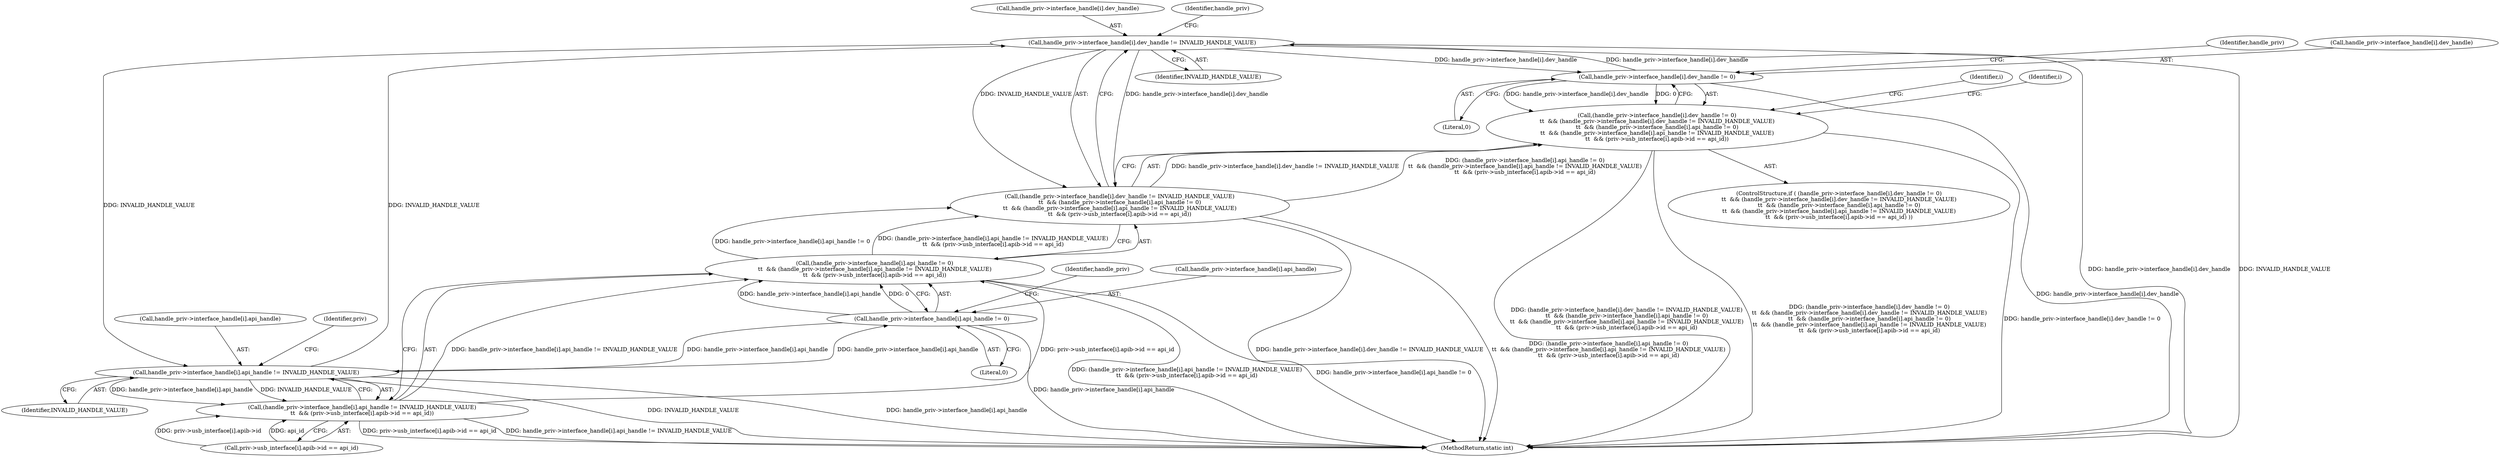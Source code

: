 digraph "0_Chrome_ac149a8d4371c0e01e0934fdd57b09e86f96b5b9_12@array" {
"1000153" [label="(Call,handle_priv->interface_handle[i].dev_handle != INVALID_HANDLE_VALUE)"];
"1000143" [label="(Call,handle_priv->interface_handle[i].dev_handle != 0)"];
"1000153" [label="(Call,handle_priv->interface_handle[i].dev_handle != INVALID_HANDLE_VALUE)"];
"1000173" [label="(Call,handle_priv->interface_handle[i].api_handle != INVALID_HANDLE_VALUE)"];
"1000163" [label="(Call,handle_priv->interface_handle[i].api_handle != 0)"];
"1000142" [label="(Call,(handle_priv->interface_handle[i].dev_handle != 0)\n\t\t  && (handle_priv->interface_handle[i].dev_handle != INVALID_HANDLE_VALUE)\n\t\t  && (handle_priv->interface_handle[i].api_handle != 0)\n\t\t  && (handle_priv->interface_handle[i].api_handle != INVALID_HANDLE_VALUE)\n\t\t  && (priv->usb_interface[i].apib->id == api_id))"];
"1000152" [label="(Call,(handle_priv->interface_handle[i].dev_handle != INVALID_HANDLE_VALUE)\n\t\t  && (handle_priv->interface_handle[i].api_handle != 0)\n\t\t  && (handle_priv->interface_handle[i].api_handle != INVALID_HANDLE_VALUE)\n\t\t  && (priv->usb_interface[i].apib->id == api_id))"];
"1000162" [label="(Call,(handle_priv->interface_handle[i].api_handle != 0)\n\t\t  && (handle_priv->interface_handle[i].api_handle != INVALID_HANDLE_VALUE)\n\t\t  && (priv->usb_interface[i].apib->id == api_id))"];
"1000172" [label="(Call,(handle_priv->interface_handle[i].api_handle != INVALID_HANDLE_VALUE)\n\t\t  && (priv->usb_interface[i].apib->id == api_id))"];
"1000173" [label="(Call,handle_priv->interface_handle[i].api_handle != INVALID_HANDLE_VALUE)"];
"1000143" [label="(Call,handle_priv->interface_handle[i].dev_handle != 0)"];
"1000161" [label="(Identifier,INVALID_HANDLE_VALUE)"];
"1000177" [label="(Identifier,handle_priv)"];
"1000141" [label="(ControlStructure,if ( (handle_priv->interface_handle[i].dev_handle != 0)\n\t\t  && (handle_priv->interface_handle[i].dev_handle != INVALID_HANDLE_VALUE)\n\t\t  && (handle_priv->interface_handle[i].api_handle != 0)\n\t\t  && (handle_priv->interface_handle[i].api_handle != INVALID_HANDLE_VALUE)\n\t\t  && (priv->usb_interface[i].apib->id == api_id) ))"];
"1000195" [label="(Identifier,i)"];
"1000152" [label="(Call,(handle_priv->interface_handle[i].dev_handle != INVALID_HANDLE_VALUE)\n\t\t  && (handle_priv->interface_handle[i].api_handle != 0)\n\t\t  && (handle_priv->interface_handle[i].api_handle != INVALID_HANDLE_VALUE)\n\t\t  && (priv->usb_interface[i].apib->id == api_id))"];
"1000164" [label="(Call,handle_priv->interface_handle[i].api_handle)"];
"1000174" [label="(Call,handle_priv->interface_handle[i].api_handle)"];
"1000182" [label="(Call,priv->usb_interface[i].apib->id == api_id)"];
"1000142" [label="(Call,(handle_priv->interface_handle[i].dev_handle != 0)\n\t\t  && (handle_priv->interface_handle[i].dev_handle != INVALID_HANDLE_VALUE)\n\t\t  && (handle_priv->interface_handle[i].api_handle != 0)\n\t\t  && (handle_priv->interface_handle[i].api_handle != INVALID_HANDLE_VALUE)\n\t\t  && (priv->usb_interface[i].apib->id == api_id))"];
"1000162" [label="(Call,(handle_priv->interface_handle[i].api_handle != 0)\n\t\t  && (handle_priv->interface_handle[i].api_handle != INVALID_HANDLE_VALUE)\n\t\t  && (priv->usb_interface[i].apib->id == api_id))"];
"1000187" [label="(Identifier,priv)"];
"1000171" [label="(Literal,0)"];
"1000157" [label="(Identifier,handle_priv)"];
"1000144" [label="(Call,handle_priv->interface_handle[i].dev_handle)"];
"1000199" [label="(MethodReturn,static int)"];
"1000139" [label="(Identifier,i)"];
"1000163" [label="(Call,handle_priv->interface_handle[i].api_handle != 0)"];
"1000153" [label="(Call,handle_priv->interface_handle[i].dev_handle != INVALID_HANDLE_VALUE)"];
"1000154" [label="(Call,handle_priv->interface_handle[i].dev_handle)"];
"1000172" [label="(Call,(handle_priv->interface_handle[i].api_handle != INVALID_HANDLE_VALUE)\n\t\t  && (priv->usb_interface[i].apib->id == api_id))"];
"1000181" [label="(Identifier,INVALID_HANDLE_VALUE)"];
"1000167" [label="(Identifier,handle_priv)"];
"1000151" [label="(Literal,0)"];
"1000153" -> "1000152"  [label="AST: "];
"1000153" -> "1000161"  [label="CFG: "];
"1000154" -> "1000153"  [label="AST: "];
"1000161" -> "1000153"  [label="AST: "];
"1000167" -> "1000153"  [label="CFG: "];
"1000152" -> "1000153"  [label="CFG: "];
"1000153" -> "1000199"  [label="DDG: handle_priv->interface_handle[i].dev_handle"];
"1000153" -> "1000199"  [label="DDG: INVALID_HANDLE_VALUE"];
"1000153" -> "1000143"  [label="DDG: handle_priv->interface_handle[i].dev_handle"];
"1000153" -> "1000152"  [label="DDG: handle_priv->interface_handle[i].dev_handle"];
"1000153" -> "1000152"  [label="DDG: INVALID_HANDLE_VALUE"];
"1000143" -> "1000153"  [label="DDG: handle_priv->interface_handle[i].dev_handle"];
"1000173" -> "1000153"  [label="DDG: INVALID_HANDLE_VALUE"];
"1000153" -> "1000173"  [label="DDG: INVALID_HANDLE_VALUE"];
"1000143" -> "1000142"  [label="AST: "];
"1000143" -> "1000151"  [label="CFG: "];
"1000144" -> "1000143"  [label="AST: "];
"1000151" -> "1000143"  [label="AST: "];
"1000157" -> "1000143"  [label="CFG: "];
"1000142" -> "1000143"  [label="CFG: "];
"1000143" -> "1000199"  [label="DDG: handle_priv->interface_handle[i].dev_handle"];
"1000143" -> "1000142"  [label="DDG: handle_priv->interface_handle[i].dev_handle"];
"1000143" -> "1000142"  [label="DDG: 0"];
"1000173" -> "1000172"  [label="AST: "];
"1000173" -> "1000181"  [label="CFG: "];
"1000174" -> "1000173"  [label="AST: "];
"1000181" -> "1000173"  [label="AST: "];
"1000187" -> "1000173"  [label="CFG: "];
"1000172" -> "1000173"  [label="CFG: "];
"1000173" -> "1000199"  [label="DDG: INVALID_HANDLE_VALUE"];
"1000173" -> "1000199"  [label="DDG: handle_priv->interface_handle[i].api_handle"];
"1000173" -> "1000163"  [label="DDG: handle_priv->interface_handle[i].api_handle"];
"1000173" -> "1000172"  [label="DDG: handle_priv->interface_handle[i].api_handle"];
"1000173" -> "1000172"  [label="DDG: INVALID_HANDLE_VALUE"];
"1000163" -> "1000173"  [label="DDG: handle_priv->interface_handle[i].api_handle"];
"1000163" -> "1000162"  [label="AST: "];
"1000163" -> "1000171"  [label="CFG: "];
"1000164" -> "1000163"  [label="AST: "];
"1000171" -> "1000163"  [label="AST: "];
"1000177" -> "1000163"  [label="CFG: "];
"1000162" -> "1000163"  [label="CFG: "];
"1000163" -> "1000199"  [label="DDG: handle_priv->interface_handle[i].api_handle"];
"1000163" -> "1000162"  [label="DDG: handle_priv->interface_handle[i].api_handle"];
"1000163" -> "1000162"  [label="DDG: 0"];
"1000142" -> "1000141"  [label="AST: "];
"1000142" -> "1000152"  [label="CFG: "];
"1000152" -> "1000142"  [label="AST: "];
"1000195" -> "1000142"  [label="CFG: "];
"1000139" -> "1000142"  [label="CFG: "];
"1000142" -> "1000199"  [label="DDG: (handle_priv->interface_handle[i].dev_handle != INVALID_HANDLE_VALUE)\n\t\t  && (handle_priv->interface_handle[i].api_handle != 0)\n\t\t  && (handle_priv->interface_handle[i].api_handle != INVALID_HANDLE_VALUE)\n\t\t  && (priv->usb_interface[i].apib->id == api_id)"];
"1000142" -> "1000199"  [label="DDG: (handle_priv->interface_handle[i].dev_handle != 0)\n\t\t  && (handle_priv->interface_handle[i].dev_handle != INVALID_HANDLE_VALUE)\n\t\t  && (handle_priv->interface_handle[i].api_handle != 0)\n\t\t  && (handle_priv->interface_handle[i].api_handle != INVALID_HANDLE_VALUE)\n\t\t  && (priv->usb_interface[i].apib->id == api_id)"];
"1000142" -> "1000199"  [label="DDG: handle_priv->interface_handle[i].dev_handle != 0"];
"1000152" -> "1000142"  [label="DDG: handle_priv->interface_handle[i].dev_handle != INVALID_HANDLE_VALUE"];
"1000152" -> "1000142"  [label="DDG: (handle_priv->interface_handle[i].api_handle != 0)\n\t\t  && (handle_priv->interface_handle[i].api_handle != INVALID_HANDLE_VALUE)\n\t\t  && (priv->usb_interface[i].apib->id == api_id)"];
"1000152" -> "1000162"  [label="CFG: "];
"1000162" -> "1000152"  [label="AST: "];
"1000152" -> "1000199"  [label="DDG: handle_priv->interface_handle[i].dev_handle != INVALID_HANDLE_VALUE"];
"1000152" -> "1000199"  [label="DDG: (handle_priv->interface_handle[i].api_handle != 0)\n\t\t  && (handle_priv->interface_handle[i].api_handle != INVALID_HANDLE_VALUE)\n\t\t  && (priv->usb_interface[i].apib->id == api_id)"];
"1000162" -> "1000152"  [label="DDG: handle_priv->interface_handle[i].api_handle != 0"];
"1000162" -> "1000152"  [label="DDG: (handle_priv->interface_handle[i].api_handle != INVALID_HANDLE_VALUE)\n\t\t  && (priv->usb_interface[i].apib->id == api_id)"];
"1000162" -> "1000172"  [label="CFG: "];
"1000172" -> "1000162"  [label="AST: "];
"1000162" -> "1000199"  [label="DDG: (handle_priv->interface_handle[i].api_handle != INVALID_HANDLE_VALUE)\n\t\t  && (priv->usb_interface[i].apib->id == api_id)"];
"1000162" -> "1000199"  [label="DDG: handle_priv->interface_handle[i].api_handle != 0"];
"1000172" -> "1000162"  [label="DDG: handle_priv->interface_handle[i].api_handle != INVALID_HANDLE_VALUE"];
"1000172" -> "1000162"  [label="DDG: priv->usb_interface[i].apib->id == api_id"];
"1000172" -> "1000182"  [label="CFG: "];
"1000182" -> "1000172"  [label="AST: "];
"1000172" -> "1000199"  [label="DDG: priv->usb_interface[i].apib->id == api_id"];
"1000172" -> "1000199"  [label="DDG: handle_priv->interface_handle[i].api_handle != INVALID_HANDLE_VALUE"];
"1000182" -> "1000172"  [label="DDG: priv->usb_interface[i].apib->id"];
"1000182" -> "1000172"  [label="DDG: api_id"];
}
